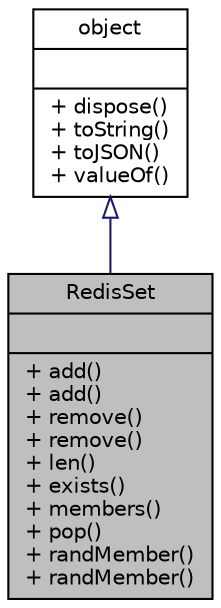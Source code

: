 digraph "RedisSet"
{
  edge [fontname="Helvetica",fontsize="10",labelfontname="Helvetica",labelfontsize="10"];
  node [fontname="Helvetica",fontsize="10",shape=record];
  Node1 [label="{RedisSet\n||+ add()\l+ add()\l+ remove()\l+ remove()\l+ len()\l+ exists()\l+ members()\l+ pop()\l+ randMember()\l+ randMember()\l}",height=0.2,width=0.4,color="black", fillcolor="grey75", style="filled", fontcolor="black"];
  Node2 -> Node1 [dir="back",color="midnightblue",fontsize="10",style="solid",arrowtail="onormal",fontname="Helvetica"];
  Node2 [label="{object\n||+ dispose()\l+ toString()\l+ toJSON()\l+ valueOf()\l}",height=0.2,width=0.4,color="black", fillcolor="white", style="filled",URL="$db/d38/interfaceobject.html",tooltip="All objects inherit from this. "];
}
